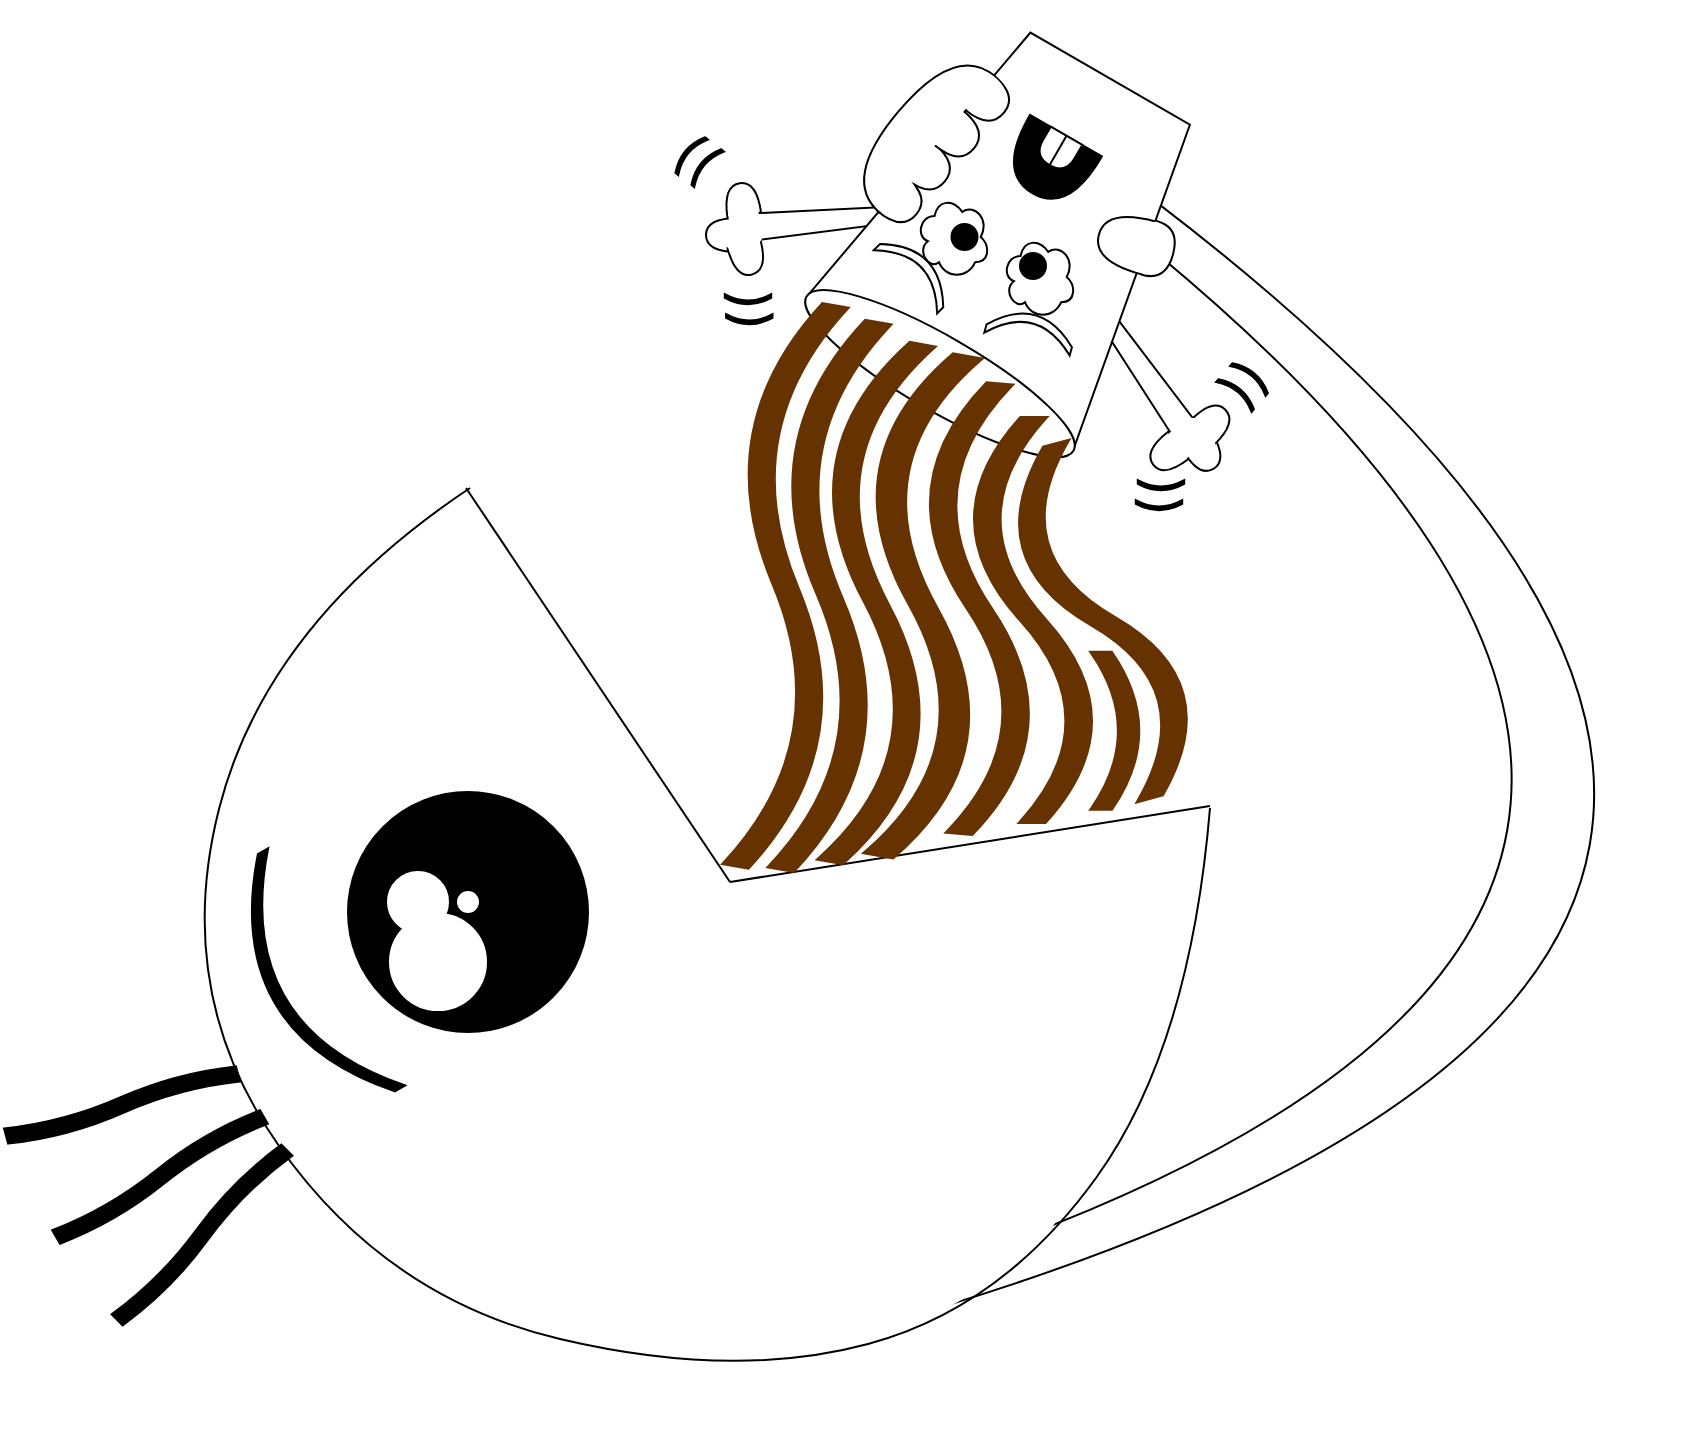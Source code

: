 <mxfile version="13.3.4"><diagram id="FlQ84GZzhZn8QAokJ8wv" name="Page-1"><mxGraphModel dx="1796" dy="932" grid="0" gridSize="10" guides="1" tooltips="1" connect="1" arrows="1" fold="1" page="1" pageScale="1" pageWidth="1100" pageHeight="850" math="0" shadow="0"><root><mxCell id="0"/><mxCell id="1" parent="0"/><mxCell id="LrzqpjefODqbVTTt9H41-42" value="" style="group;rotation=120;" vertex="1" connectable="0" parent="1"><mxGeometry x="512.002" y="154.005" width="70.035" height="87.195" as="geometry"/></mxCell><mxCell id="LrzqpjefODqbVTTt9H41-35" value="" style="shape=trapezoid;perimeter=trapezoidPerimeter;whiteSpace=wrap;html=1;strokeWidth=1;fillColor=#FFFFFF;rotation=85;" vertex="1" parent="LrzqpjefODqbVTTt9H41-42"><mxGeometry x="39" y="1" width="13.94" height="71.58" as="geometry"/></mxCell><mxCell id="LrzqpjefODqbVTTt9H41-36" value="" style="shape=or;whiteSpace=wrap;html=1;strokeWidth=1;fillColor=#FFFFFF;rotation=-98;" vertex="1" parent="LrzqpjefODqbVTTt9H41-42"><mxGeometry x="2" y="17" width="16" height="17" as="geometry"/></mxCell><mxCell id="LrzqpjefODqbVTTt9H41-37" value="" style="shape=or;whiteSpace=wrap;html=1;strokeWidth=1;fillColor=#FFFFFF;rotation=180;" vertex="1" parent="LrzqpjefODqbVTTt9H41-42"><mxGeometry x="-8" y="35" width="16" height="17" as="geometry"/></mxCell><mxCell id="LrzqpjefODqbVTTt9H41-38" value="" style="shape=or;whiteSpace=wrap;html=1;strokeWidth=1;fillColor=#FFFFFF;rotation=75;" vertex="1" parent="LrzqpjefODqbVTTt9H41-42"><mxGeometry x="5" y="47" width="16" height="17" as="geometry"/></mxCell><mxCell id="LrzqpjefODqbVTTt9H41-39" value="" style="ellipse;whiteSpace=wrap;html=1;strokeWidth=2;fillColor=#FFFFFF;strokeColor=#FFFFFF;rotation=75;" vertex="1" parent="LrzqpjefODqbVTTt9H41-42"><mxGeometry x="1" y="28" width="20" height="13.28" as="geometry"/></mxCell><mxCell id="LrzqpjefODqbVTTt9H41-40" value="" style="ellipse;whiteSpace=wrap;html=1;strokeWidth=2;fillColor=#FFFFFF;strokeColor=#FFFFFF;rotation=75;" vertex="1" parent="LrzqpjefODqbVTTt9H41-42"><mxGeometry y="40" width="20" height="13.28" as="geometry"/></mxCell><mxCell id="LrzqpjefODqbVTTt9H41-41" value="" style="ellipse;whiteSpace=wrap;html=1;strokeWidth=2;fillColor=#FFFFFF;strokeColor=#FFFFFF;rotation=4;" vertex="1" parent="LrzqpjefODqbVTTt9H41-42"><mxGeometry x="-6" y="37" width="25.33" height="12.21" as="geometry"/></mxCell><mxCell id="LrzqpjefODqbVTTt9H41-43" value="" style="shape=dataStorage;whiteSpace=wrap;html=1;rounded=0;size=0.638;rotation=-90;fillColor=#000000;" vertex="1" parent="LrzqpjefODqbVTTt9H41-42"><mxGeometry x="10.498" y="63.995" width="5" height="23.2" as="geometry"/></mxCell><mxCell id="LrzqpjefODqbVTTt9H41-14" value="" style="shape=trapezoid;perimeter=trapezoidPerimeter;whiteSpace=wrap;html=1;strokeWidth=1;fillColor=#FFFFFF;rotation=-35;" vertex="1" parent="1"><mxGeometry x="718.9" y="234.14" width="13.94" height="71.58" as="geometry"/></mxCell><mxCell id="LrzqpjefODqbVTTt9H41-1" value="" style="shape=dataStorage;whiteSpace=wrap;html=1;rotation=-170;size=0.881;" vertex="1" parent="1"><mxGeometry x="596.45" y="172.55" width="352.1" height="598.52" as="geometry"/></mxCell><mxCell id="n6jwa6okNURL23Zpl9kQ-8" value="" style="shape=trapezoid;perimeter=trapezoidPerimeter;whiteSpace=wrap;html=1;rotation=30;rounded=0;fillColor=#FFFFFF;" parent="1" vertex="1"><mxGeometry x="587" y="108" width="153.46" height="169.39" as="geometry"/></mxCell><mxCell id="n6jwa6okNURL23Zpl9kQ-7" value="" style="ellipse;whiteSpace=wrap;html=1;rotation=30;fillColor=#FFFFFF;" parent="1" vertex="1"><mxGeometry x="543.93" y="248.28" width="154.13" height="37" as="geometry"/></mxCell><mxCell id="n6jwa6okNURL23Zpl9kQ-9" value="" style="ellipse;shape=cloud;whiteSpace=wrap;html=1;rounded=0;fillColor=#FFFFFF;" parent="1" vertex="1"><mxGeometry x="609" y="177.5" width="37" height="42" as="geometry"/></mxCell><mxCell id="n6jwa6okNURL23Zpl9kQ-10" value="" style="ellipse;shape=cloud;whiteSpace=wrap;html=1;rounded=0;fillColor=#FFFFFF;" parent="1" vertex="1"><mxGeometry x="652" y="197.5" width="37" height="42" as="geometry"/></mxCell><mxCell id="n6jwa6okNURL23Zpl9kQ-11" value="" style="ellipse;whiteSpace=wrap;html=1;aspect=fixed;rounded=0;fillColor=#000000;" parent="1" vertex="1"><mxGeometry x="626.75" y="192" width="13" height="13" as="geometry"/></mxCell><mxCell id="n6jwa6okNURL23Zpl9kQ-12" value="" style="ellipse;whiteSpace=wrap;html=1;aspect=fixed;rounded=0;fillColor=#000000;" parent="1" vertex="1"><mxGeometry x="661" y="206.5" width="13" height="13" as="geometry"/></mxCell><mxCell id="n6jwa6okNURL23Zpl9kQ-13" value="" style="shape=or;whiteSpace=wrap;html=1;rounded=0;rotation=120;perimeterSpacing=0;fillColor=#000000;" parent="1" vertex="1"><mxGeometry x="659" y="141.49" width="33.25" height="41.51" as="geometry"/></mxCell><mxCell id="n6jwa6okNURL23Zpl9kQ-15" value="" style="shape=dataStorage;whiteSpace=wrap;html=1;rounded=0;fillColor=#FFFFFF;size=0.713;rotation=135;" parent="1" vertex="1"><mxGeometry x="601.57" y="193.21" width="15" height="44.73" as="geometry"/></mxCell><mxCell id="n6jwa6okNURL23Zpl9kQ-16" value="" style="shape=dataStorage;whiteSpace=wrap;html=1;rounded=0;fillColor=#FFFFFF;size=0.713;rotation=105;" parent="1" vertex="1"><mxGeometry x="658.94" y="222.72" width="15" height="44.17" as="geometry"/></mxCell><mxCell id="n6jwa6okNURL23Zpl9kQ-17" value="" style="shape=delay;whiteSpace=wrap;html=1;rounded=0;fillColor=#FFFFFF;rotation=120;" parent="1" vertex="1"><mxGeometry x="671.52" y="146.13" width="17" height="18.24" as="geometry"/></mxCell><mxCell id="n6jwa6okNURL23Zpl9kQ-18" value="" style="endArrow=none;html=1;exitX=1;exitY=0.5;exitDx=0;exitDy=0;entryX=0;entryY=0.5;entryDx=0;entryDy=0;" parent="1" source="n6jwa6okNURL23Zpl9kQ-17" target="n6jwa6okNURL23Zpl9kQ-17" edge="1"><mxGeometry width="50" height="50" relative="1" as="geometry"><mxPoint x="635" y="197.5" as="sourcePoint"/><mxPoint x="685" y="147.5" as="targetPoint"/></mxGeometry></mxCell><mxCell id="n6jwa6okNURL23Zpl9kQ-22" value="" style="endArrow=none;html=1;" parent="1" edge="1"><mxGeometry width="50" height="50" relative="1" as="geometry"><mxPoint x="516" y="521" as="sourcePoint"/><mxPoint x="384" y="324" as="targetPoint"/></mxGeometry></mxCell><mxCell id="n6jwa6okNURL23Zpl9kQ-23" value="" style="endArrow=none;html=1;" parent="1" edge="1"><mxGeometry width="50" height="50" relative="1" as="geometry"><mxPoint x="756" y="483" as="sourcePoint"/><mxPoint x="516" y="521" as="targetPoint"/></mxGeometry></mxCell><mxCell id="n6jwa6okNURL23Zpl9kQ-24" value="" style="curved=1;endArrow=none;html=1;endFill=0;" parent="1" edge="1"><mxGeometry width="50" height="50" relative="1" as="geometry"><mxPoint x="756" y="484" as="sourcePoint"/><mxPoint x="386" y="324" as="targetPoint"/><Array as="points"><mxPoint x="746" y="604"/><mxPoint x="652" y="734"/><mxPoint x="518" y="770"/><mxPoint x="344" y="729"/><mxPoint x="237" y="577"/><mxPoint x="284" y="392"/></Array></mxGeometry></mxCell><mxCell id="n6jwa6okNURL23Zpl9kQ-27" value="" style="ellipse;whiteSpace=wrap;html=1;aspect=fixed;rounded=0;fillColor=#000000;" parent="1" vertex="1"><mxGeometry x="325" y="476" width="120" height="120" as="geometry"/></mxCell><mxCell id="n6jwa6okNURL23Zpl9kQ-28" value="" style="ellipse;whiteSpace=wrap;html=1;aspect=fixed;rounded=0;fillColor=#FFFFFF;" parent="1" vertex="1"><mxGeometry x="345" y="536" width="50" height="50" as="geometry"/></mxCell><mxCell id="n6jwa6okNURL23Zpl9kQ-29" value="" style="ellipse;whiteSpace=wrap;html=1;aspect=fixed;rounded=0;fillColor=#FFFFFF;strokeColor=#FFFFFF;" parent="1" vertex="1"><mxGeometry x="345" y="516" width="30" height="30" as="geometry"/></mxCell><mxCell id="n6jwa6okNURL23Zpl9kQ-30" value="" style="ellipse;whiteSpace=wrap;html=1;aspect=fixed;rounded=0;fillColor=#FFFFFF;strokeColor=#FFFFFF;" parent="1" vertex="1"><mxGeometry x="380" y="526" width="10" height="10" as="geometry"/></mxCell><mxCell id="n6jwa6okNURL23Zpl9kQ-32" value="" style="shape=dataStorage;whiteSpace=wrap;html=1;rounded=0;size=0.834;rotation=-30;fillColor=#000000;" parent="1" vertex="1"><mxGeometry x="285.86" y="503.87" width="35.89" height="137" as="geometry"/></mxCell><mxCell id="n6jwa6okNURL23Zpl9kQ-42" value="" style="shape=tape;whiteSpace=wrap;html=1;rounded=0;strokeColor=#000000;fillColor=#000000;rotation=-15;" parent="1" vertex="1"><mxGeometry x="152" y="626" width="120" height="13" as="geometry"/></mxCell><mxCell id="n6jwa6okNURL23Zpl9kQ-43" value="" style="shape=tape;whiteSpace=wrap;html=1;rounded=0;strokeColor=#000000;fillColor=#000000;rotation=-30;" parent="1" vertex="1"><mxGeometry x="171" y="662" width="120" height="13" as="geometry"/></mxCell><mxCell id="n6jwa6okNURL23Zpl9kQ-44" value="" style="shape=tape;whiteSpace=wrap;html=1;rounded=0;strokeColor=#000000;fillColor=#000000;rotation=-45;" parent="1" vertex="1"><mxGeometry x="192" y="691" width="120" height="13" as="geometry"/></mxCell><mxCell id="n6jwa6okNURL23Zpl9kQ-45" value="" style="shape=or;whiteSpace=wrap;html=1;rounded=0;strokeColor=#000000;fillColor=#FFFFFF;rotation=40;" parent="1" vertex="1"><mxGeometry x="609.18" y="154.52" width="16" height="22.37" as="geometry"/></mxCell><mxCell id="n6jwa6okNURL23Zpl9kQ-47" value="" style="shape=or;whiteSpace=wrap;html=1;rounded=0;strokeColor=#000000;fillColor=#FFFFFF;rotation=40;" parent="1" vertex="1"><mxGeometry x="623.75" y="138" width="16" height="22.37" as="geometry"/></mxCell><mxCell id="n6jwa6okNURL23Zpl9kQ-48" value="" style="shape=or;whiteSpace=wrap;html=1;rounded=0;strokeColor=#000000;fillColor=#FFFFFF;rotation=40;" parent="1" vertex="1"><mxGeometry x="638.75" y="120.12" width="16" height="22.37" as="geometry"/></mxCell><mxCell id="n6jwa6okNURL23Zpl9kQ-49" value="" style="shape=or;whiteSpace=wrap;html=1;rounded=0;strokeColor=#000000;fillColor=#FFFFFF;rotation=40;" parent="1" vertex="1"><mxGeometry x="595" y="170.84" width="16" height="22.37" as="geometry"/></mxCell><mxCell id="n6jwa6okNURL23Zpl9kQ-50" value="" style="shape=or;whiteSpace=wrap;html=1;rounded=0;strokeColor=#000000;fillColor=#FFFFFF;rotation=-165;" parent="1" vertex="1"><mxGeometry x="700" y="187" width="26" height="27.37" as="geometry"/></mxCell><mxCell id="n6jwa6okNURL23Zpl9kQ-51" value="" style="shape=or;whiteSpace=wrap;html=1;rounded=0;strokeColor=#000000;fillColor=#FFFFFF;direction=south;rotation=-230;" parent="1" vertex="1"><mxGeometry x="565.23" y="131.3" width="89.33" height="25.47" as="geometry"/></mxCell><mxCell id="n6jwa6okNURL23Zpl9kQ-55" value="" style="ellipse;whiteSpace=wrap;html=1;rounded=0;strokeColor=#FFFFFF;rotation=35;fillColor=#FFFFFF;" parent="1" vertex="1"><mxGeometry x="586.71" y="167.48" width="23" height="20.43" as="geometry"/></mxCell><mxCell id="n6jwa6okNURL23Zpl9kQ-56" value="" style="ellipse;whiteSpace=wrap;html=1;rounded=0;strokeColor=#FFFFFF;rotation=35;fillColor=#FFFFFF;" parent="1" vertex="1"><mxGeometry x="599.75" y="151.03" width="23" height="20.43" as="geometry"/></mxCell><mxCell id="n6jwa6okNURL23Zpl9kQ-57" value="" style="ellipse;whiteSpace=wrap;html=1;rounded=0;strokeColor=#FFFFFF;rotation=35;fillColor=#FFFFFF;gradientColor=#ffffff;" parent="1" vertex="1"><mxGeometry x="614" y="133.82" width="23" height="20.43" as="geometry"/></mxCell><mxCell id="n6jwa6okNURL23Zpl9kQ-58" value="" style="ellipse;whiteSpace=wrap;html=1;rounded=0;strokeColor=#FFFFFF;rotation=35;fillColor=#FFFFFF;gradientColor=#ffffff;" parent="1" vertex="1"><mxGeometry x="627.41" y="116.26" width="27.56" height="20.43" as="geometry"/></mxCell><mxCell id="n6jwa6okNURL23Zpl9kQ-60" value="" style="shape=or;whiteSpace=wrap;html=1;rounded=0;strokeColor=#000000;fillColor=#FFFFFF;direction=south;rotation=-75;" parent="1" vertex="1"><mxGeometry x="717.83" y="199.61" width="27.85" height="11.94" as="geometry"/></mxCell><mxCell id="n6jwa6okNURL23Zpl9kQ-61" value="" style="ellipse;whiteSpace=wrap;html=1;rounded=0;strokeColor=#FFFFFF;rotation=15;fillColor=#FFFFFF;gradientColor=#ffffff;" parent="1" vertex="1"><mxGeometry x="720.13" y="191.02" width="12" height="25.98" as="geometry"/></mxCell><mxCell id="LrzqpjefODqbVTTt9H41-4" value="" style="ellipse;whiteSpace=wrap;html=1;strokeColor=#FFFFFF;rotation=-30;fillColor=#FFFFFF;strokeWidth=2;" vertex="1" parent="1"><mxGeometry x="532.06" y="668" width="166" height="65.36" as="geometry"/></mxCell><mxCell id="LrzqpjefODqbVTTt9H41-5" value="" style="shape=tape;whiteSpace=wrap;html=1;strokeWidth=2;strokeColor=#663300;fillColor=#663300;size=0.806;rotation=-80;" vertex="1" parent="1"><mxGeometry x="401.72" y="341.43" width="284" height="63" as="geometry"/></mxCell><mxCell id="LrzqpjefODqbVTTt9H41-6" value="" style="shape=tape;whiteSpace=wrap;html=1;strokeWidth=2;strokeColor=#663300;fillColor=#663300;size=0.806;rotation=-80;" vertex="1" parent="1"><mxGeometry x="427.22" y="346.42" width="277.06" height="63" as="geometry"/></mxCell><mxCell id="LrzqpjefODqbVTTt9H41-7" value="" style="shape=tape;whiteSpace=wrap;html=1;strokeWidth=2;strokeColor=#663300;fillColor=#663300;size=0.826;rotation=-80;" vertex="1" parent="1"><mxGeometry x="458.18" y="346.95" width="261.95" height="69.12" as="geometry"/></mxCell><mxCell id="LrzqpjefODqbVTTt9H41-8" value="" style="shape=tape;whiteSpace=wrap;html=1;strokeWidth=2;strokeColor=#663300;fillColor=#663300;size=0.806;rotation=-80;" vertex="1" parent="1"><mxGeometry x="486.02" y="347.19" width="252.89" height="71.57" as="geometry"/></mxCell><mxCell id="LrzqpjefODqbVTTt9H41-9" value="" style="shape=tape;whiteSpace=wrap;html=1;strokeWidth=2;strokeColor=#663300;fillColor=#663300;size=0.806;rotation=-90;" vertex="1" parent="1"><mxGeometry x="566.5" y="358.5" width="202" height="63" as="geometry"/></mxCell><mxCell id="LrzqpjefODqbVTTt9H41-10" value="" style="shape=tape;whiteSpace=wrap;html=1;strokeWidth=2;strokeColor=#663300;fillColor=#663300;size=0.806;rotation=-105;" vertex="1" parent="1"><mxGeometry x="611" y="359" width="182.94" height="63.09" as="geometry"/></mxCell><mxCell id="LrzqpjefODqbVTTt9H41-11" value="" style="shape=tape;whiteSpace=wrap;html=1;strokeWidth=2;strokeColor=#663300;fillColor=#663300;size=0.806;rotation=-85;" vertex="1" parent="1"><mxGeometry x="528.15" y="352.81" width="225.09" height="63" as="geometry"/></mxCell><mxCell id="LrzqpjefODqbVTTt9H41-13" value="" style="shape=dataStorage;whiteSpace=wrap;html=1;strokeColor=#663300;strokeWidth=2;fillColor=#663300;size=0.582;rotation=-180;" vertex="1" parent="1"><mxGeometry x="697" y="406.42" width="23.13" height="78" as="geometry"/></mxCell><mxCell id="LrzqpjefODqbVTTt9H41-20" value="" style="shape=or;whiteSpace=wrap;html=1;strokeWidth=1;fillColor=#FFFFFF;rotation=-218;" vertex="1" parent="1"><mxGeometry x="726" y="299" width="16" height="17" as="geometry"/></mxCell><mxCell id="LrzqpjefODqbVTTt9H41-21" value="" style="shape=or;whiteSpace=wrap;html=1;strokeWidth=1;fillColor=#FFFFFF;rotation=60;" vertex="1" parent="1"><mxGeometry x="745.68" y="299" width="16" height="17" as="geometry"/></mxCell><mxCell id="LrzqpjefODqbVTTt9H41-22" value="" style="shape=or;whiteSpace=wrap;html=1;strokeWidth=1;fillColor=#FFFFFF;rotation=-45;" vertex="1" parent="1"><mxGeometry x="750" y="282" width="16" height="17" as="geometry"/></mxCell><mxCell id="LrzqpjefODqbVTTt9H41-23" value="" style="ellipse;whiteSpace=wrap;html=1;strokeWidth=2;fillColor=#FFFFFF;strokeColor=#FFFFFF;rotation=-45;" vertex="1" parent="1"><mxGeometry x="731.16" y="295.24" width="20" height="13.28" as="geometry"/></mxCell><mxCell id="LrzqpjefODqbVTTt9H41-24" value="" style="ellipse;whiteSpace=wrap;html=1;strokeWidth=2;fillColor=#FFFFFF;strokeColor=#FFFFFF;rotation=-45;" vertex="1" parent="1"><mxGeometry x="741.68" y="290" width="20" height="13.28" as="geometry"/></mxCell><mxCell id="LrzqpjefODqbVTTt9H41-25" value="" style="ellipse;whiteSpace=wrap;html=1;strokeWidth=2;fillColor=#FFFFFF;strokeColor=#FFFFFF;rotation=-116;" vertex="1" parent="1"><mxGeometry x="738.26" y="295.47" width="25.33" height="12.21" as="geometry"/></mxCell><mxCell id="LrzqpjefODqbVTTt9H41-44" value="" style="shape=dataStorage;whiteSpace=wrap;html=1;rounded=0;size=0.638;rotation=-90;fillColor=#000000;" vertex="1" parent="1"><mxGeometry x="523.15" y="228" width="5" height="23.2" as="geometry"/></mxCell><mxCell id="LrzqpjefODqbVTTt9H41-47" value="" style="group;rotation=130;" vertex="1" connectable="0" parent="1"><mxGeometry x="488.15" y="152.48" width="23.85" height="15" as="geometry"/></mxCell><mxCell id="LrzqpjefODqbVTTt9H41-45" value="" style="shape=dataStorage;whiteSpace=wrap;html=1;rounded=0;size=0.638;rotation=40;fillColor=#000000;gradientColor=none;" vertex="1" parent="LrzqpjefODqbVTTt9H41-47"><mxGeometry x="13" y="-1" width="5" height="23.2" as="geometry"/></mxCell><mxCell id="LrzqpjefODqbVTTt9H41-46" value="" style="shape=dataStorage;whiteSpace=wrap;html=1;rounded=0;size=0.638;rotation=40;fillColor=#000000;gradientColor=none;" vertex="1" parent="LrzqpjefODqbVTTt9H41-47"><mxGeometry x="5" y="-7" width="5" height="23.2" as="geometry"/></mxCell><mxCell id="LrzqpjefODqbVTTt9H41-51" value="" style="group;rotation=-140;" vertex="1" connectable="0" parent="1"><mxGeometry x="761" y="265" width="23.85" height="15" as="geometry"/></mxCell><mxCell id="LrzqpjefODqbVTTt9H41-52" value="" style="shape=dataStorage;whiteSpace=wrap;html=1;rounded=0;size=0.638;rotation=-230;fillColor=#000000;gradientColor=none;" vertex="1" parent="LrzqpjefODqbVTTt9H41-51"><mxGeometry x="6" width="5" height="23.2" as="geometry"/></mxCell><mxCell id="LrzqpjefODqbVTTt9H41-53" value="" style="shape=dataStorage;whiteSpace=wrap;html=1;rounded=0;size=0.638;rotation=-230;fillColor=#000000;gradientColor=none;" vertex="1" parent="LrzqpjefODqbVTTt9H41-51"><mxGeometry x="13" y="-8" width="5" height="23.2" as="geometry"/></mxCell><mxCell id="LrzqpjefODqbVTTt9H41-54" value="" style="group;rotation=0;" vertex="1" connectable="0" parent="1"><mxGeometry x="719" y="320" width="23.85" height="15" as="geometry"/></mxCell><mxCell id="LrzqpjefODqbVTTt9H41-55" value="" style="shape=dataStorage;whiteSpace=wrap;html=1;rounded=0;size=0.638;rotation=-90;fillColor=#000000;gradientColor=none;" vertex="1" parent="LrzqpjefODqbVTTt9H41-54"><mxGeometry x="10" y="-9" width="5" height="23.2" as="geometry"/></mxCell><mxCell id="LrzqpjefODqbVTTt9H41-56" value="" style="shape=dataStorage;whiteSpace=wrap;html=1;rounded=0;size=0.638;rotation=-90;fillColor=#000000;gradientColor=none;" vertex="1" parent="LrzqpjefODqbVTTt9H41-54"><mxGeometry x="9" y="1" width="5" height="23.2" as="geometry"/></mxCell></root></mxGraphModel></diagram></mxfile>